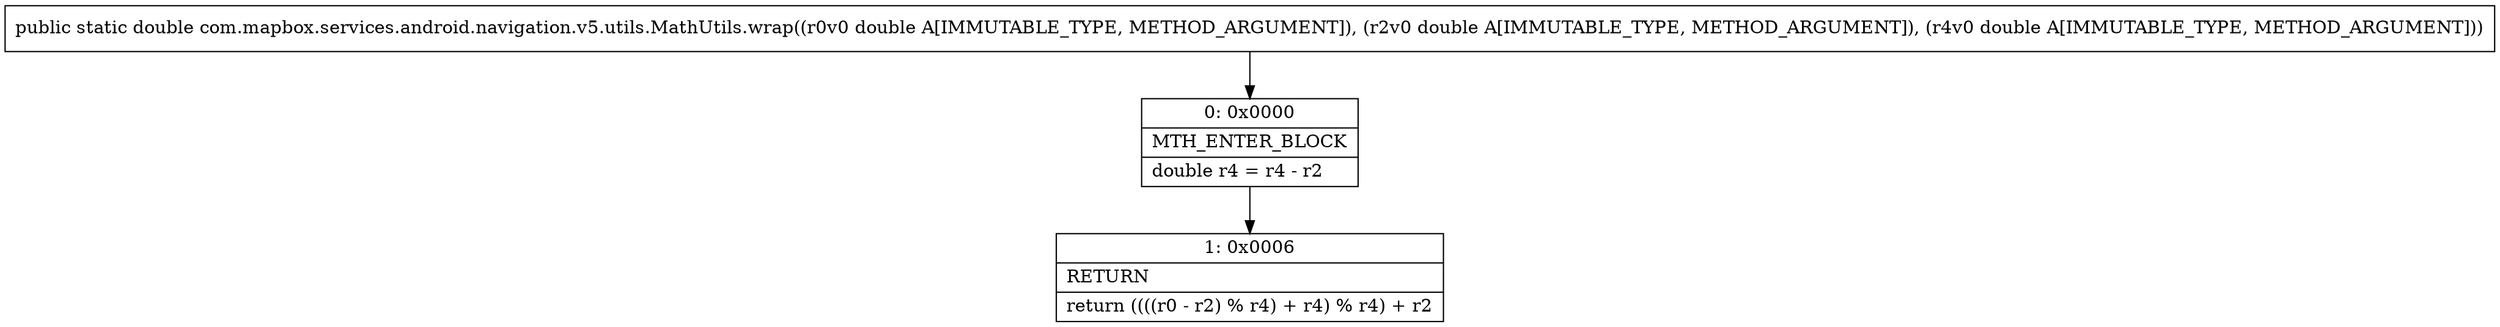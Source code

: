 digraph "CFG forcom.mapbox.services.android.navigation.v5.utils.MathUtils.wrap(DDD)D" {
Node_0 [shape=record,label="{0\:\ 0x0000|MTH_ENTER_BLOCK\l|double r4 = r4 \- r2\l}"];
Node_1 [shape=record,label="{1\:\ 0x0006|RETURN\l|return ((((r0 \- r2) % r4) + r4) % r4) + r2\l}"];
MethodNode[shape=record,label="{public static double com.mapbox.services.android.navigation.v5.utils.MathUtils.wrap((r0v0 double A[IMMUTABLE_TYPE, METHOD_ARGUMENT]), (r2v0 double A[IMMUTABLE_TYPE, METHOD_ARGUMENT]), (r4v0 double A[IMMUTABLE_TYPE, METHOD_ARGUMENT])) }"];
MethodNode -> Node_0;
Node_0 -> Node_1;
}

